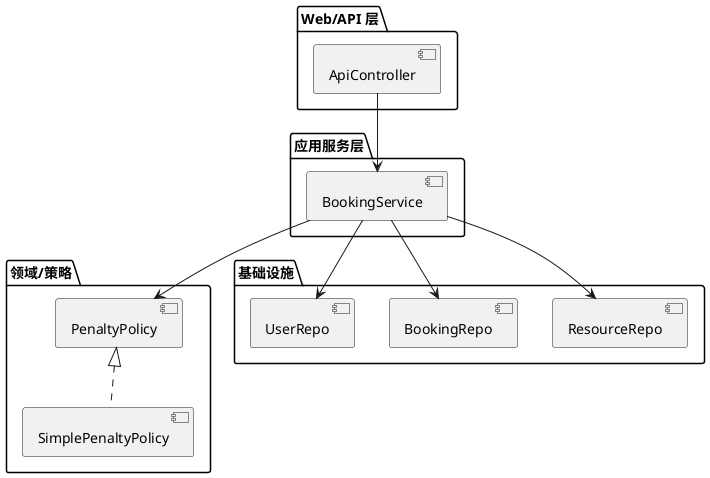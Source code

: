 
@startuml
package "Web/API 层" {
  [ApiController]
}

package "应用服务层" {
  [BookingService]
}

package "领域/策略" {
  [PenaltyPolicy] <|.. [SimplePenaltyPolicy]
}

package "基础设施" {
  [ResourceRepo]
  [BookingRepo]
  [UserRepo]
}

[ApiController] --> [BookingService]
[BookingService] --> [ResourceRepo]
[BookingService] --> [BookingRepo]
[BookingService] --> [UserRepo]
[BookingService] --> [PenaltyPolicy]
@enduml
